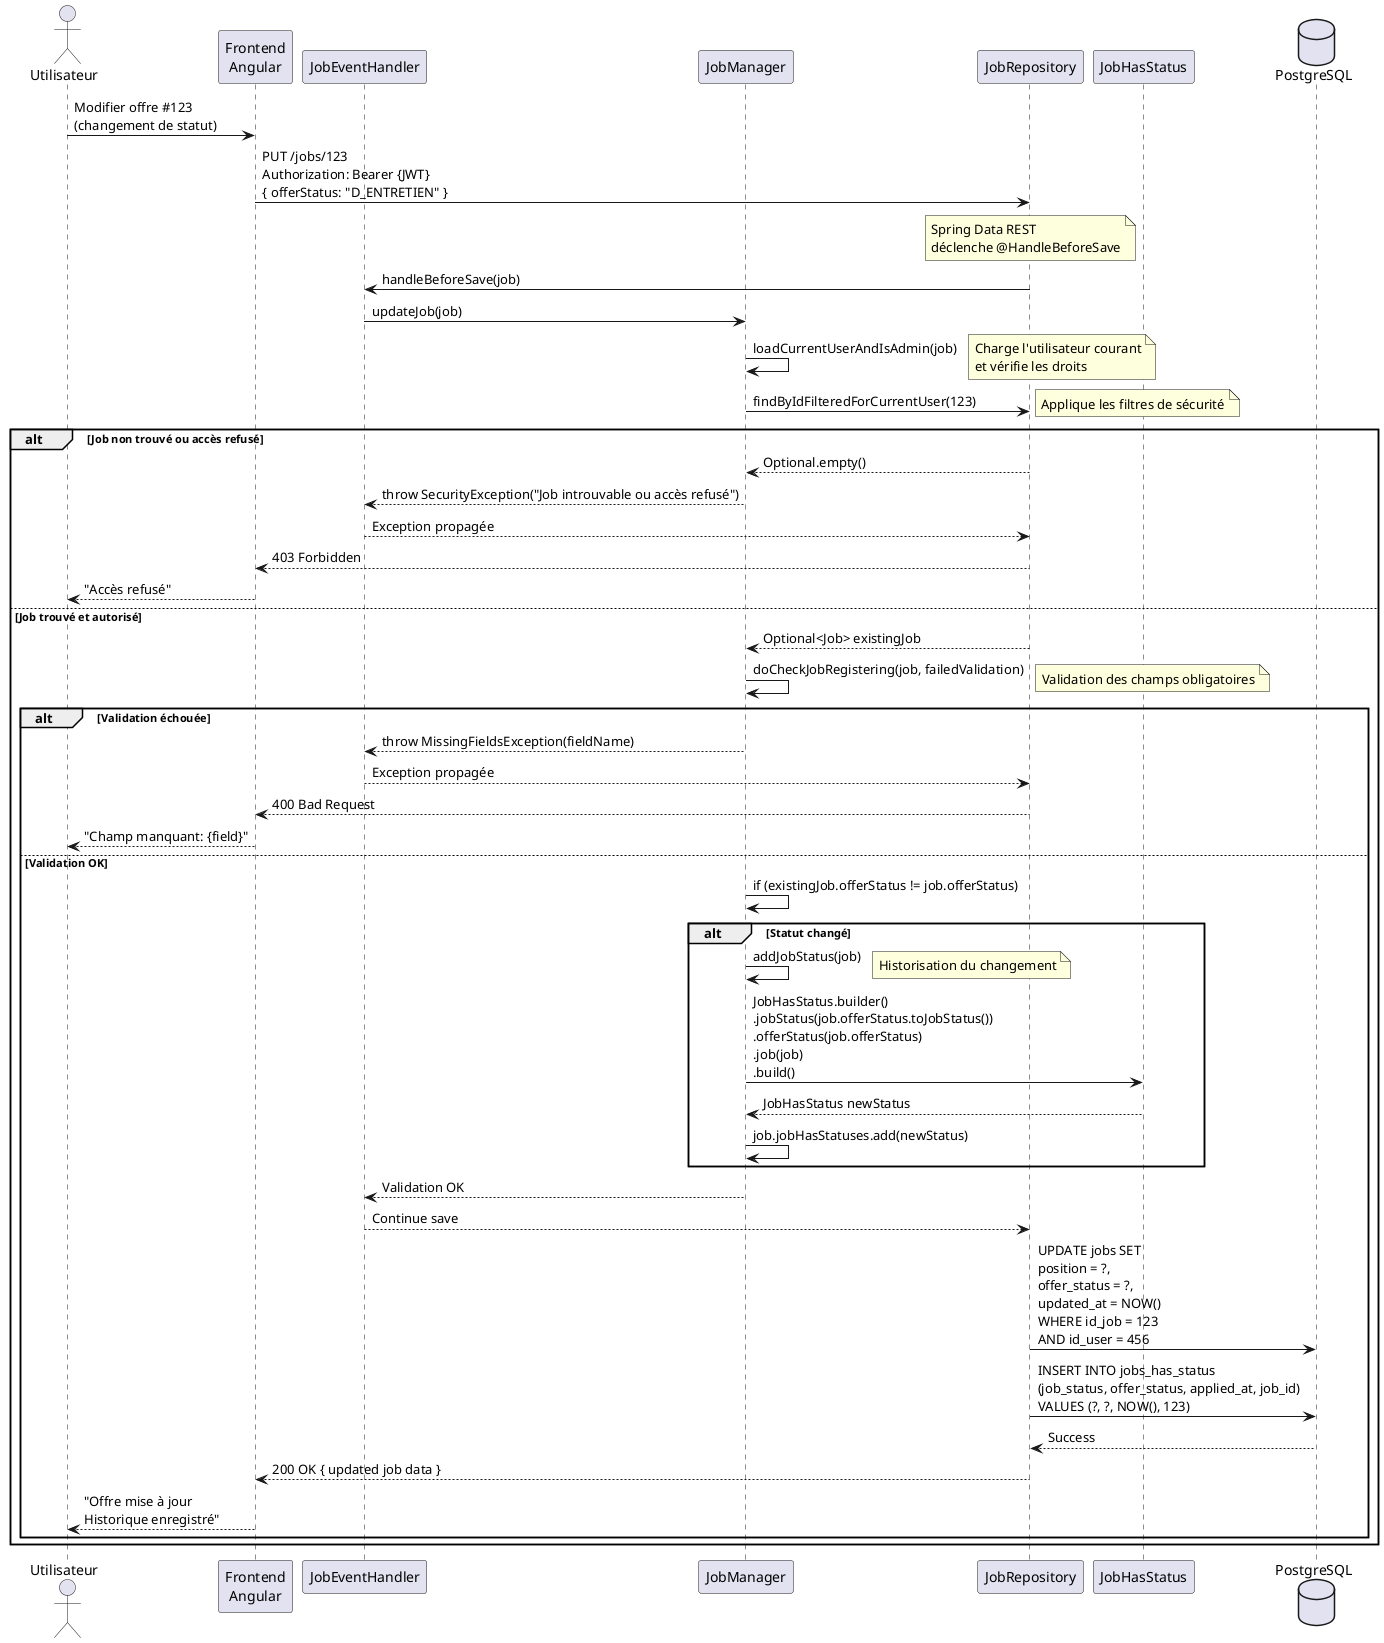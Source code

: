 @startuml
actor Utilisateur
participant "Frontend\nAngular" as Angular
participant "JobEventHandler" as Handler
participant "JobManager" as Manager
participant "JobRepository" as Repo
participant "JobHasStatus" as Status
database "PostgreSQL" as DB

Utilisateur -> Angular: Modifier offre #123\n(changement de statut)
Angular -> Repo: PUT /jobs/123\nAuthorization: Bearer {JWT}\n{ offerStatus: "D_ENTRETIEN" }

note over Repo: Spring Data REST\ndéclenche @HandleBeforeSave

Repo -> Handler: handleBeforeSave(job)
Handler -> Manager: updateJob(job)

Manager -> Manager: loadCurrentUserAndIsAdmin(job)
note right: Charge l'utilisateur courant\net vérifie les droits

Manager -> Repo: findByIdFilteredForCurrentUser(123)
note right: Applique les filtres de sécurité

alt Job non trouvé ou accès refusé
    Repo --> Manager: Optional.empty()
    Manager --> Handler: throw SecurityException("Job introuvable ou accès refusé")
    Handler --> Repo: Exception propagée
    Repo --> Angular: 403 Forbidden
    Angular --> Utilisateur: "Accès refusé"
else Job trouvé et autorisé
    Repo --> Manager: Optional<Job> existingJob
    
    Manager -> Manager: doCheckJobRegistering(job, failedValidation)
    note right: Validation des champs obligatoires
    
    alt Validation échouée
        Manager --> Handler: throw MissingFieldsException(fieldName)
        Handler --> Repo: Exception propagée
        Repo --> Angular: 400 Bad Request
        Angular --> Utilisateur: "Champ manquant: {field}"
    else Validation OK
        Manager -> Manager: if (existingJob.offerStatus != job.offerStatus)
        
        alt Statut changé
            Manager -> Manager: addJobStatus(job)
            note right: Historisation du changement
            
            Manager -> Status: JobHasStatus.builder()\n.jobStatus(job.offerStatus.toJobStatus())\n.offerStatus(job.offerStatus)\n.job(job)\n.build()
            Status --> Manager: JobHasStatus newStatus
            
            Manager -> Manager: job.jobHasStatuses.add(newStatus)
        end
        
        Manager --> Handler: Validation OK
        Handler --> Repo: Continue save
        
        Repo -> DB: UPDATE jobs SET\nposition = ?,\noffer_status = ?,\nupdated_at = NOW()\nWHERE id_job = 123\nAND id_user = 456
        
        Repo -> DB: INSERT INTO jobs_has_status\n(job_status, offer_status, applied_at, job_id)\nVALUES (?, ?, NOW(), 123)
        
        DB --> Repo: Success
        Repo --> Angular: 200 OK { updated job data }
        Angular --> Utilisateur: "Offre mise à jour\nHistorique enregistré"
    end
end

@enduml
